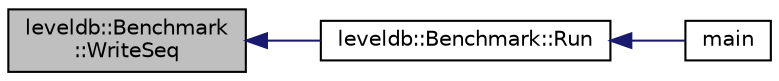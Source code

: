 digraph "leveldb::Benchmark::WriteSeq"
{
  edge [fontname="Helvetica",fontsize="10",labelfontname="Helvetica",labelfontsize="10"];
  node [fontname="Helvetica",fontsize="10",shape=record];
  rankdir="LR";
  Node1 [label="leveldb::Benchmark\l::WriteSeq",height=0.2,width=0.4,color="black", fillcolor="grey75", style="filled" fontcolor="black"];
  Node1 -> Node2 [dir="back",color="midnightblue",fontsize="10",style="solid",fontname="Helvetica"];
  Node2 [label="leveldb::Benchmark::Run",height=0.2,width=0.4,color="black", fillcolor="white", style="filled",URL="$classleveldb_1_1_benchmark.html#a2f262afa0c7d10fcf531fe9657fba490"];
  Node2 -> Node3 [dir="back",color="midnightblue",fontsize="10",style="solid",fontname="Helvetica"];
  Node3 [label="main",height=0.2,width=0.4,color="black", fillcolor="white", style="filled",URL="$db__bench_8cc.html#a3c04138a5bfe5d72780bb7e82a18e627"];
}
